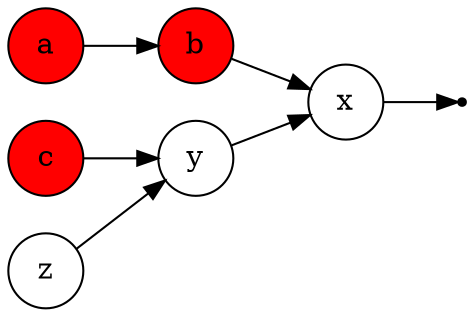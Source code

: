 digraph lista {
    rankdir = LR;
    node [shape = point, color=black]; null;
    node [shape = circle, fillcolor=red, style=filled]; a; b; c;
    node [shape = circle, fillcolor=white, style=filled] x; y; z;
    x -> null; 
    y -> x;
    z -> y;
    b -> x;
    a -> b;
    c -> y;
}
